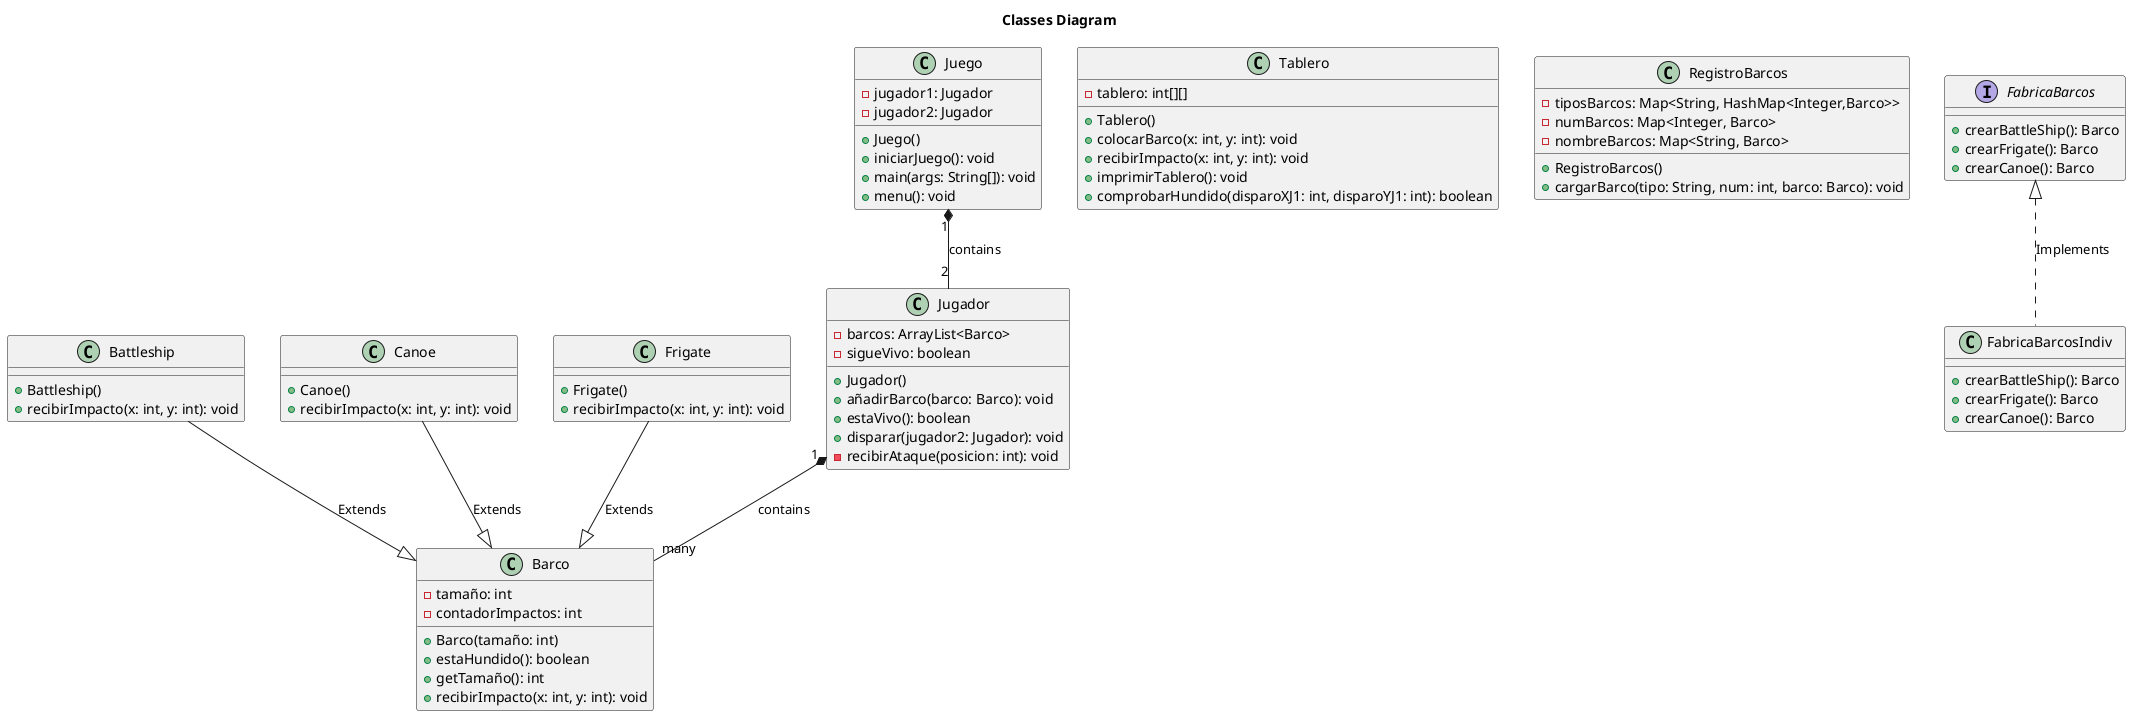 @startuml
title Classes Diagram

class Barco {
    - tamaño: int
    - contadorImpactos: int
    + Barco(tamaño: int)
    + estaHundido(): boolean
    + getTamaño(): int
    + recibirImpacto(x: int, y: int): void
}

class Battleship {
    + Battleship()
    + recibirImpacto(x: int, y: int): void
}

class Canoe {
    + Canoe()
    + recibirImpacto(x: int, y: int): void
}

class Frigate {
    + Frigate()
    + recibirImpacto(x: int, y: int): void
}

class Jugador {
    - barcos: ArrayList<Barco>
    - sigueVivo: boolean
    + Jugador()
    + añadirBarco(barco: Barco): void
    + estaVivo(): boolean
    + disparar(jugador2: Jugador): void
    - recibirAtaque(posicion: int): void
}

class Tablero {
    - tablero: int[][]
    + Tablero()
    + colocarBarco(x: int, y: int): void
    + recibirImpacto(x: int, y: int): void
    + imprimirTablero(): void
    + comprobarHundido(disparoXJ1: int, disparoYJ1: int): boolean
}

class Juego {
    - jugador1: Jugador
    - jugador2: Jugador
    + Juego()
    + iniciarJuego(): void
    + main(args: String[]): void
    + menu(): void
}

class RegistroBarcos {
    - tiposBarcos: Map<String, HashMap<Integer,Barco>>
    - numBarcos: Map<Integer, Barco>
    - nombreBarcos: Map<String, Barco>
    + RegistroBarcos()
    + cargarBarco(tipo: String, num: int, barco: Barco): void
}

interface FabricaBarcos {
    + crearBattleShip(): Barco
    + crearFrigate(): Barco
    + crearCanoe(): Barco
}

class FabricaBarcosIndiv {
    + crearBattleShip(): Barco
    + crearFrigate(): Barco
    + crearCanoe(): Barco
}

Battleship --|> Barco : Extends
Canoe --|> Barco : Extends
Frigate --|> Barco : Extends
FabricaBarcos <|.. FabricaBarcosIndiv : Implements
Jugador "1" *-- "many" Barco : contains
Juego "1" *-- "2" Jugador : contains

@enduml
